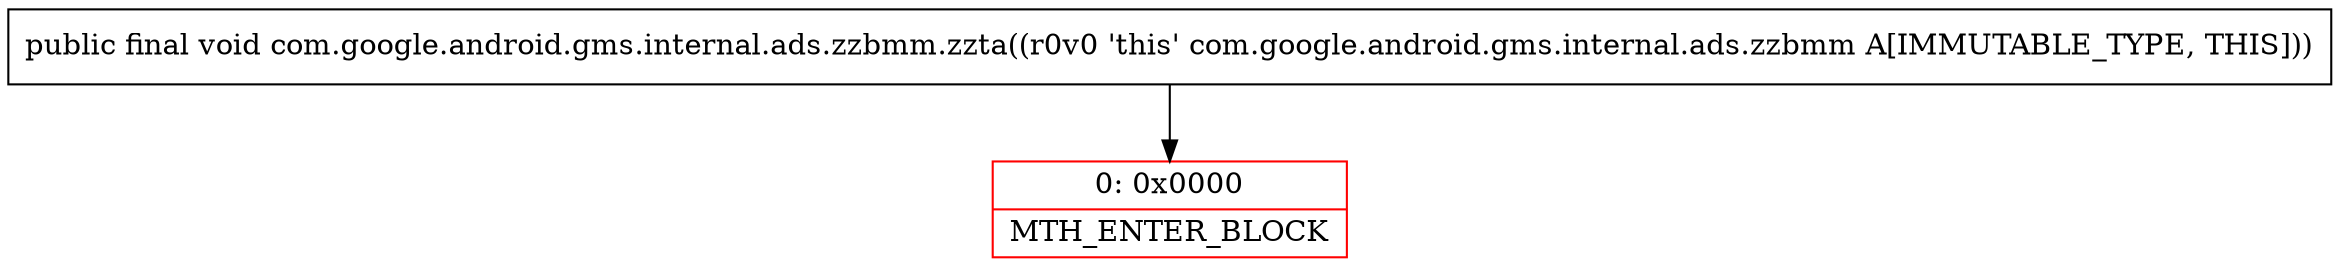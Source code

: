 digraph "CFG forcom.google.android.gms.internal.ads.zzbmm.zzta()V" {
subgraph cluster_Region_1407621905 {
label = "R(0)";
node [shape=record,color=blue];
}
Node_0 [shape=record,color=red,label="{0\:\ 0x0000|MTH_ENTER_BLOCK\l}"];
MethodNode[shape=record,label="{public final void com.google.android.gms.internal.ads.zzbmm.zzta((r0v0 'this' com.google.android.gms.internal.ads.zzbmm A[IMMUTABLE_TYPE, THIS])) }"];
MethodNode -> Node_0;
}


